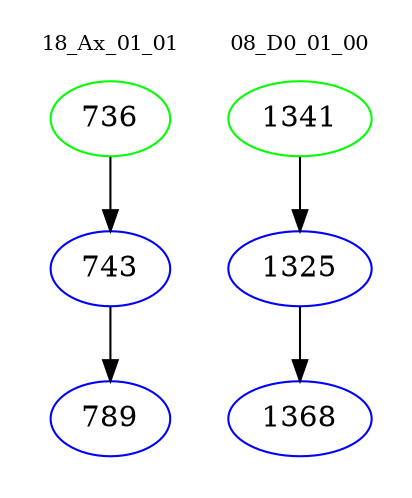 digraph{
subgraph cluster_0 {
color = white
label = "18_Ax_01_01";
fontsize=10;
T0_736 [label="736", color="green"]
T0_736 -> T0_743 [color="black"]
T0_743 [label="743", color="blue"]
T0_743 -> T0_789 [color="black"]
T0_789 [label="789", color="blue"]
}
subgraph cluster_1 {
color = white
label = "08_D0_01_00";
fontsize=10;
T1_1341 [label="1341", color="green"]
T1_1341 -> T1_1325 [color="black"]
T1_1325 [label="1325", color="blue"]
T1_1325 -> T1_1368 [color="black"]
T1_1368 [label="1368", color="blue"]
}
}
